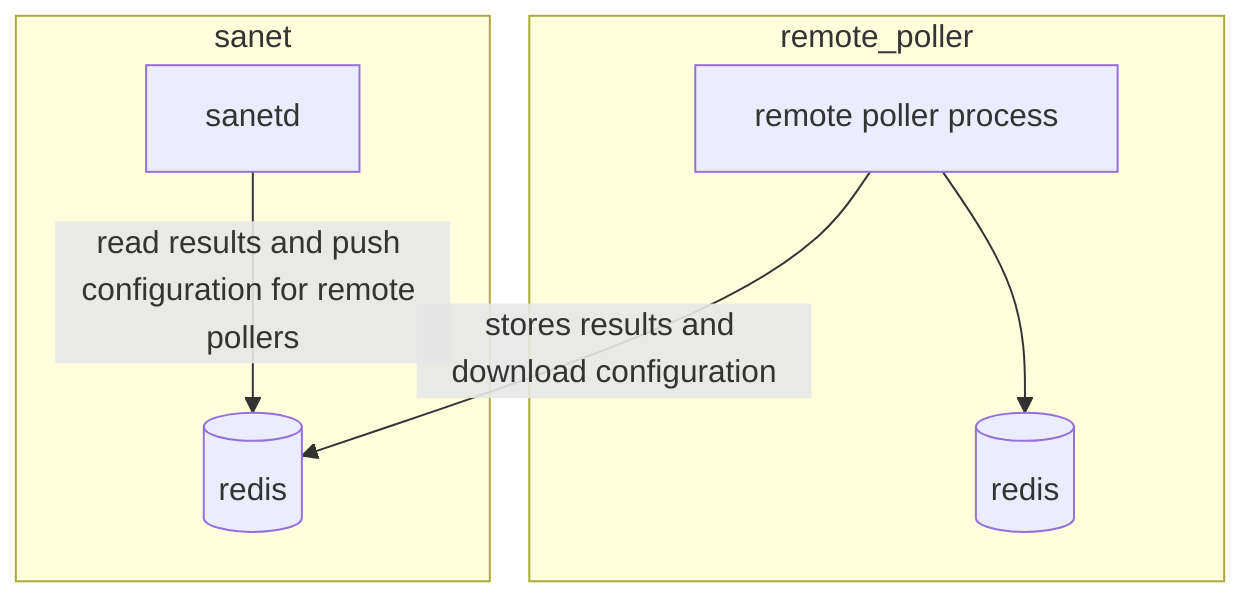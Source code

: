 flowchart TD
subgraph remote_poller
A[remote poller process]
B[(redis)]
end
subgraph sanet
C[sanetd]
D[(redis)]
end
A --> B
A -- stores results and download configuration --> D
C -- read results and push configuration for remote pollers--> D